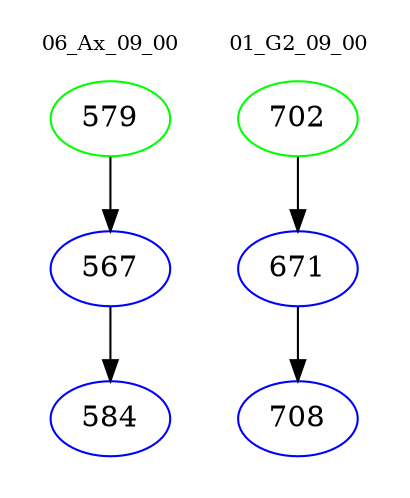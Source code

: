 digraph{
subgraph cluster_0 {
color = white
label = "06_Ax_09_00";
fontsize=10;
T0_579 [label="579", color="green"]
T0_579 -> T0_567 [color="black"]
T0_567 [label="567", color="blue"]
T0_567 -> T0_584 [color="black"]
T0_584 [label="584", color="blue"]
}
subgraph cluster_1 {
color = white
label = "01_G2_09_00";
fontsize=10;
T1_702 [label="702", color="green"]
T1_702 -> T1_671 [color="black"]
T1_671 [label="671", color="blue"]
T1_671 -> T1_708 [color="black"]
T1_708 [label="708", color="blue"]
}
}
